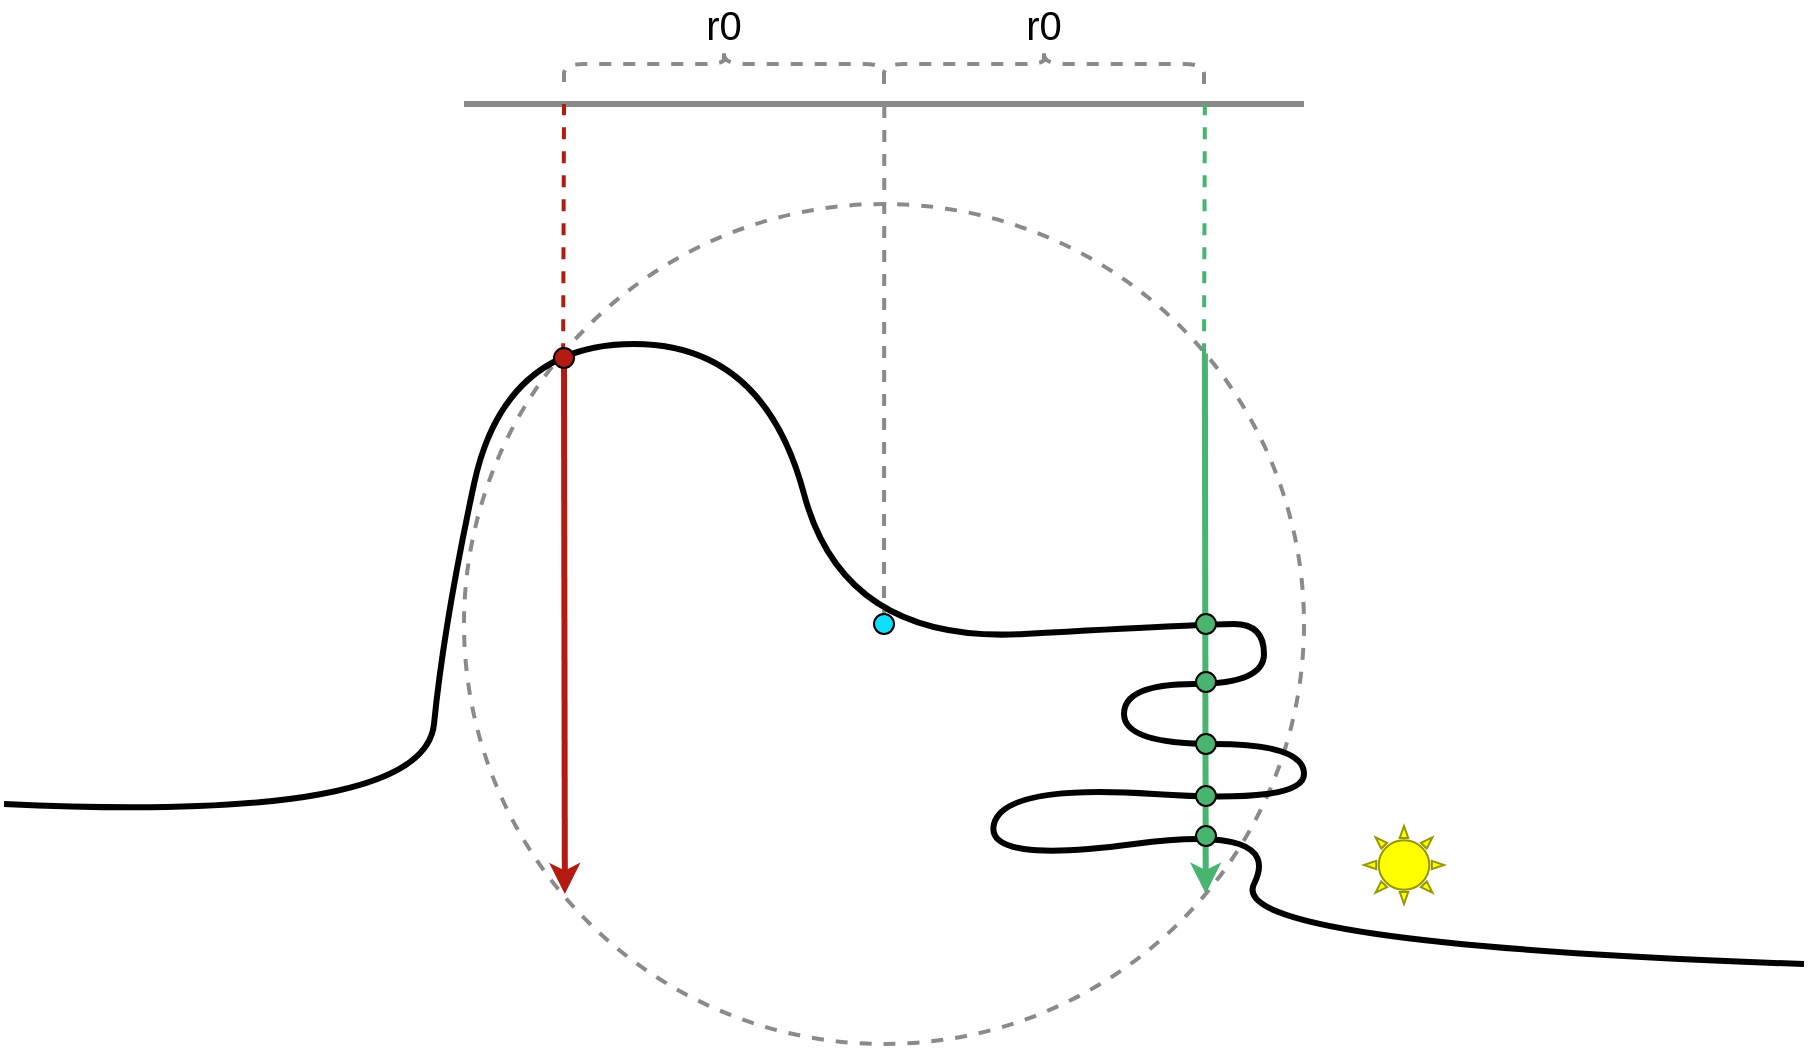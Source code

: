 <mxfile version="13.9.0" type="google"><diagram id="e3mpFRA8hl0FJ1WFd5B9" name="Page-1"><mxGraphModel dx="2568" dy="962" grid="1" gridSize="10" guides="1" tooltips="1" connect="1" arrows="1" fold="1" page="1" pageScale="1" pageWidth="850" pageHeight="1100" math="0" shadow="0"><root><mxCell id="0"/><mxCell id="1" parent="0"/><mxCell id="b2IjH165UXjRqe6f4kXT-8" value="" style="ellipse;whiteSpace=wrap;html=1;aspect=fixed;fillColor=#FFFFFF;dashed=1;strokeColor=#8A8A8A;strokeWidth=2;" vertex="1" parent="1"><mxGeometry x="230" y="350" width="420" height="420" as="geometry"/></mxCell><mxCell id="b2IjH165UXjRqe6f4kXT-28" value="" style="endArrow=none;dashed=1;html=1;strokeWidth=2;strokeColor=#8A8A8A;" edge="1" parent="1"><mxGeometry width="50" height="50" relative="1" as="geometry"><mxPoint x="440" y="559" as="sourcePoint"/><mxPoint x="440.15" y="300" as="targetPoint"/></mxGeometry></mxCell><mxCell id="b2IjH165UXjRqe6f4kXT-1" value="" style="endArrow=none;html=1;curved=1;strokeWidth=3;" edge="1" parent="1"><mxGeometry width="445" height="565" relative="1" as="geometry"><mxPoint y="650" as="sourcePoint"/><mxPoint x="900" y="730" as="targetPoint"/><Array as="points"><mxPoint x="210" y="660"/><mxPoint x="220" y="560"/><mxPoint x="250" y="420"/><mxPoint x="380" y="420"/><mxPoint x="420" y="570"/><mxPoint x="600" y="560"/><mxPoint x="630" y="560"/><mxPoint x="630" y="590"/><mxPoint x="560" y="590"/><mxPoint x="560" y="620"/><mxPoint x="650" y="620"/><mxPoint x="650" y="650"/><mxPoint x="500" y="640"/><mxPoint x="490" y="680"/><mxPoint x="640" y="660"/><mxPoint x="610" y="720"/></Array></mxGeometry></mxCell><mxCell id="b2IjH165UXjRqe6f4kXT-5" value="" style="ellipse;whiteSpace=wrap;html=1;aspect=fixed;fillColor=#0FDFFF;" vertex="1" parent="b2IjH165UXjRqe6f4kXT-1"><mxGeometry x="435" y="555" width="10" height="10" as="geometry"/></mxCell><mxCell id="b2IjH165UXjRqe6f4kXT-9" value="" style="endArrow=none;html=1;strokeWidth=3;strokeColor=#8A8A8A;" edge="1" parent="1"><mxGeometry width="50" height="50" relative="1" as="geometry"><mxPoint x="230" y="300" as="sourcePoint"/><mxPoint x="650" y="300" as="targetPoint"/></mxGeometry></mxCell><mxCell id="b2IjH165UXjRqe6f4kXT-10" value="" style="endArrow=classic;html=1;strokeWidth=3;entryX=0.883;entryY=0.821;entryDx=0;entryDy=0;entryPerimeter=0;exitX=0.882;exitY=0.178;exitDx=0;exitDy=0;exitPerimeter=0;strokeColor=#49B370;" edge="1" parent="1" source="b2IjH165UXjRqe6f4kXT-8" target="b2IjH165UXjRqe6f4kXT-8"><mxGeometry width="50" height="50" relative="1" as="geometry"><mxPoint x="610" y="440" as="sourcePoint"/><mxPoint x="610" y="530" as="targetPoint"/></mxGeometry></mxCell><mxCell id="b2IjH165UXjRqe6f4kXT-12" value="" style="ellipse;whiteSpace=wrap;html=1;aspect=fixed;fillColor=#49B370;" vertex="1" parent="1"><mxGeometry x="596" y="555" width="10" height="10" as="geometry"/></mxCell><mxCell id="b2IjH165UXjRqe6f4kXT-13" value="" style="ellipse;whiteSpace=wrap;html=1;aspect=fixed;fillColor=#49B370;" vertex="1" parent="1"><mxGeometry x="596" y="584" width="10" height="10" as="geometry"/></mxCell><mxCell id="b2IjH165UXjRqe6f4kXT-14" value="" style="ellipse;whiteSpace=wrap;html=1;aspect=fixed;fillColor=#49B370;" vertex="1" parent="1"><mxGeometry x="596" y="615" width="10" height="10" as="geometry"/></mxCell><mxCell id="b2IjH165UXjRqe6f4kXT-15" value="" style="ellipse;whiteSpace=wrap;html=1;aspect=fixed;fillColor=#49B370;" vertex="1" parent="1"><mxGeometry x="596" y="641" width="10" height="10" as="geometry"/></mxCell><mxCell id="b2IjH165UXjRqe6f4kXT-16" value="" style="ellipse;whiteSpace=wrap;html=1;aspect=fixed;fillColor=#49B370;" vertex="1" parent="1"><mxGeometry x="596" y="661" width="10" height="10" as="geometry"/></mxCell><mxCell id="b2IjH165UXjRqe6f4kXT-17" value="" style="endArrow=classic;html=1;strokeWidth=3;entryX=0.883;entryY=0.821;entryDx=0;entryDy=0;entryPerimeter=0;exitX=0.882;exitY=0.178;exitDx=0;exitDy=0;exitPerimeter=0;strokeColor=#B31B10;" edge="1" parent="1"><mxGeometry width="50" height="50" relative="1" as="geometry"><mxPoint x="280.0" y="424.97" as="sourcePoint"/><mxPoint x="280.42" y="695.03" as="targetPoint"/></mxGeometry></mxCell><mxCell id="b2IjH165UXjRqe6f4kXT-18" value="" style="endArrow=none;dashed=1;html=1;strokeWidth=2;exitX=0.118;exitY=0.18;exitDx=0;exitDy=0;exitPerimeter=0;strokeColor=#B31B10;" edge="1" parent="1" source="b2IjH165UXjRqe6f4kXT-8"><mxGeometry width="50" height="50" relative="1" as="geometry"><mxPoint x="270" y="410" as="sourcePoint"/><mxPoint x="280" y="300" as="targetPoint"/></mxGeometry></mxCell><mxCell id="b2IjH165UXjRqe6f4kXT-19" value="" style="endArrow=none;dashed=1;html=1;strokeWidth=2;exitX=0.118;exitY=0.18;exitDx=0;exitDy=0;exitPerimeter=0;strokeColor=#49B370;" edge="1" parent="1"><mxGeometry width="50" height="50" relative="1" as="geometry"><mxPoint x="600" y="425.6" as="sourcePoint"/><mxPoint x="600.44" y="300" as="targetPoint"/></mxGeometry></mxCell><mxCell id="b2IjH165UXjRqe6f4kXT-20" value="" style="ellipse;whiteSpace=wrap;html=1;aspect=fixed;fillColor=#B31B10;" vertex="1" parent="1"><mxGeometry x="275" y="422" width="10" height="10" as="geometry"/></mxCell><mxCell id="b2IjH165UXjRqe6f4kXT-23" value="" style="shape=curlyBracket;whiteSpace=wrap;html=1;rounded=1;dashed=1;strokeColor=#8A8A8A;strokeWidth=2;fillColor=#B31B10;rotation=90;" vertex="1" parent="1"><mxGeometry x="350" y="200" width="20" height="160" as="geometry"/></mxCell><mxCell id="b2IjH165UXjRqe6f4kXT-24" value="" style="shape=curlyBracket;whiteSpace=wrap;html=1;rounded=1;dashed=1;strokeColor=#8A8A8A;strokeWidth=2;fillColor=#B31B10;rotation=90;" vertex="1" parent="1"><mxGeometry x="510" y="200" width="20" height="160" as="geometry"/></mxCell><mxCell id="b2IjH165UXjRqe6f4kXT-26" value="r0" style="text;html=1;strokeColor=none;fillColor=none;align=center;verticalAlign=middle;whiteSpace=wrap;rounded=0;dashed=1;fontSize=20;" vertex="1" parent="1"><mxGeometry x="500" y="250" width="40" height="20" as="geometry"/></mxCell><mxCell id="b2IjH165UXjRqe6f4kXT-27" value="r0" style="text;html=1;strokeColor=none;fillColor=none;align=center;verticalAlign=middle;whiteSpace=wrap;rounded=0;dashed=1;fontSize=20;" vertex="1" parent="1"><mxGeometry x="340" y="250" width="40" height="20" as="geometry"/></mxCell><mxCell id="b2IjH165UXjRqe6f4kXT-31" value="" style="verticalLabelPosition=bottom;verticalAlign=top;html=1;shape=mxgraph.basic.sun;strokeWidth=1;fontSize=20;fillColor=#FFFF00;strokeColor=#969600;" vertex="1" parent="1"><mxGeometry x="680" y="661" width="40" height="39" as="geometry"/></mxCell></root></mxGraphModel></diagram></mxfile>